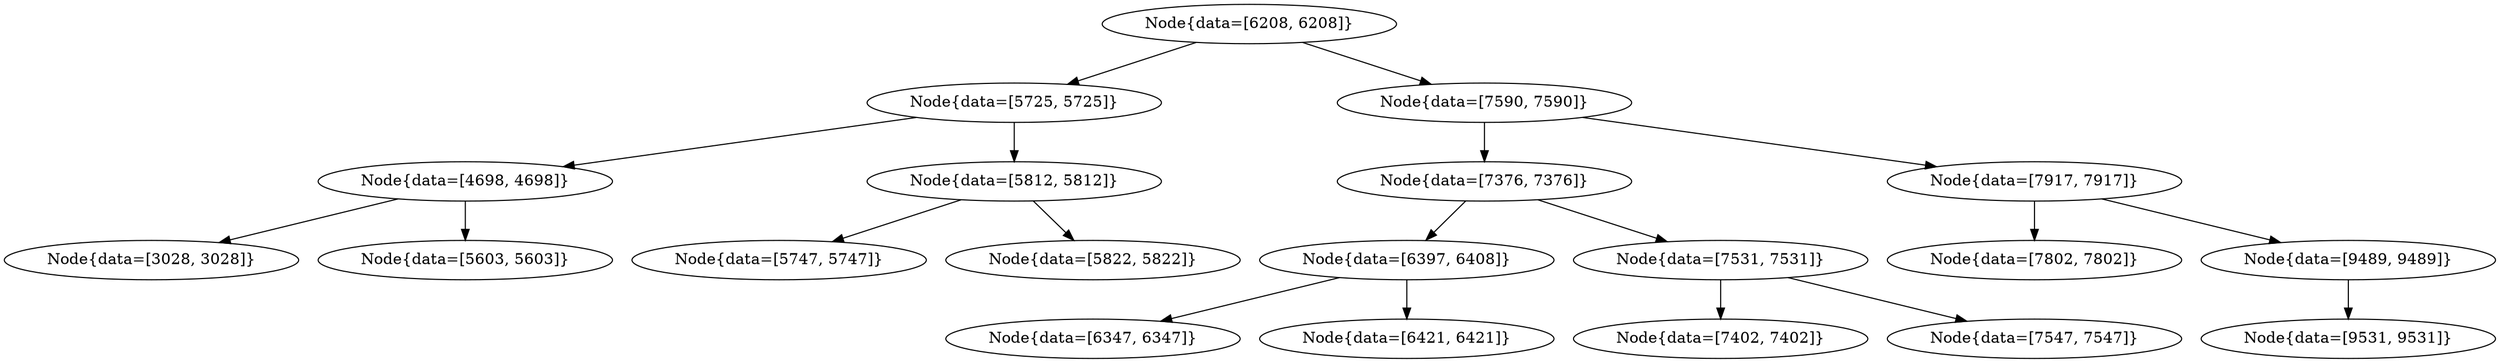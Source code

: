 digraph G{
414634945 [label="Node{data=[6208, 6208]}"]
414634945 -> 1110095671
1110095671 [label="Node{data=[5725, 5725]}"]
1110095671 -> 1071977170
1071977170 [label="Node{data=[4698, 4698]}"]
1071977170 -> 1071550332
1071550332 [label="Node{data=[3028, 3028]}"]
1071977170 -> 299395997
299395997 [label="Node{data=[5603, 5603]}"]
1110095671 -> 115139998
115139998 [label="Node{data=[5812, 5812]}"]
115139998 -> 288887829
288887829 [label="Node{data=[5747, 5747]}"]
115139998 -> 1524026401
1524026401 [label="Node{data=[5822, 5822]}"]
414634945 -> 134271077
134271077 [label="Node{data=[7590, 7590]}"]
134271077 -> 1762731246
1762731246 [label="Node{data=[7376, 7376]}"]
1762731246 -> 953683301
953683301 [label="Node{data=[6397, 6408]}"]
953683301 -> 1409513883
1409513883 [label="Node{data=[6347, 6347]}"]
953683301 -> 1510869126
1510869126 [label="Node{data=[6421, 6421]}"]
1762731246 -> 987263357
987263357 [label="Node{data=[7531, 7531]}"]
987263357 -> 1116987494
1116987494 [label="Node{data=[7402, 7402]}"]
987263357 -> 219387406
219387406 [label="Node{data=[7547, 7547]}"]
134271077 -> 670299410
670299410 [label="Node{data=[7917, 7917]}"]
670299410 -> 1582906120
1582906120 [label="Node{data=[7802, 7802]}"]
670299410 -> 60055669
60055669 [label="Node{data=[9489, 9489]}"]
60055669 -> 304494063
304494063 [label="Node{data=[9531, 9531]}"]
}